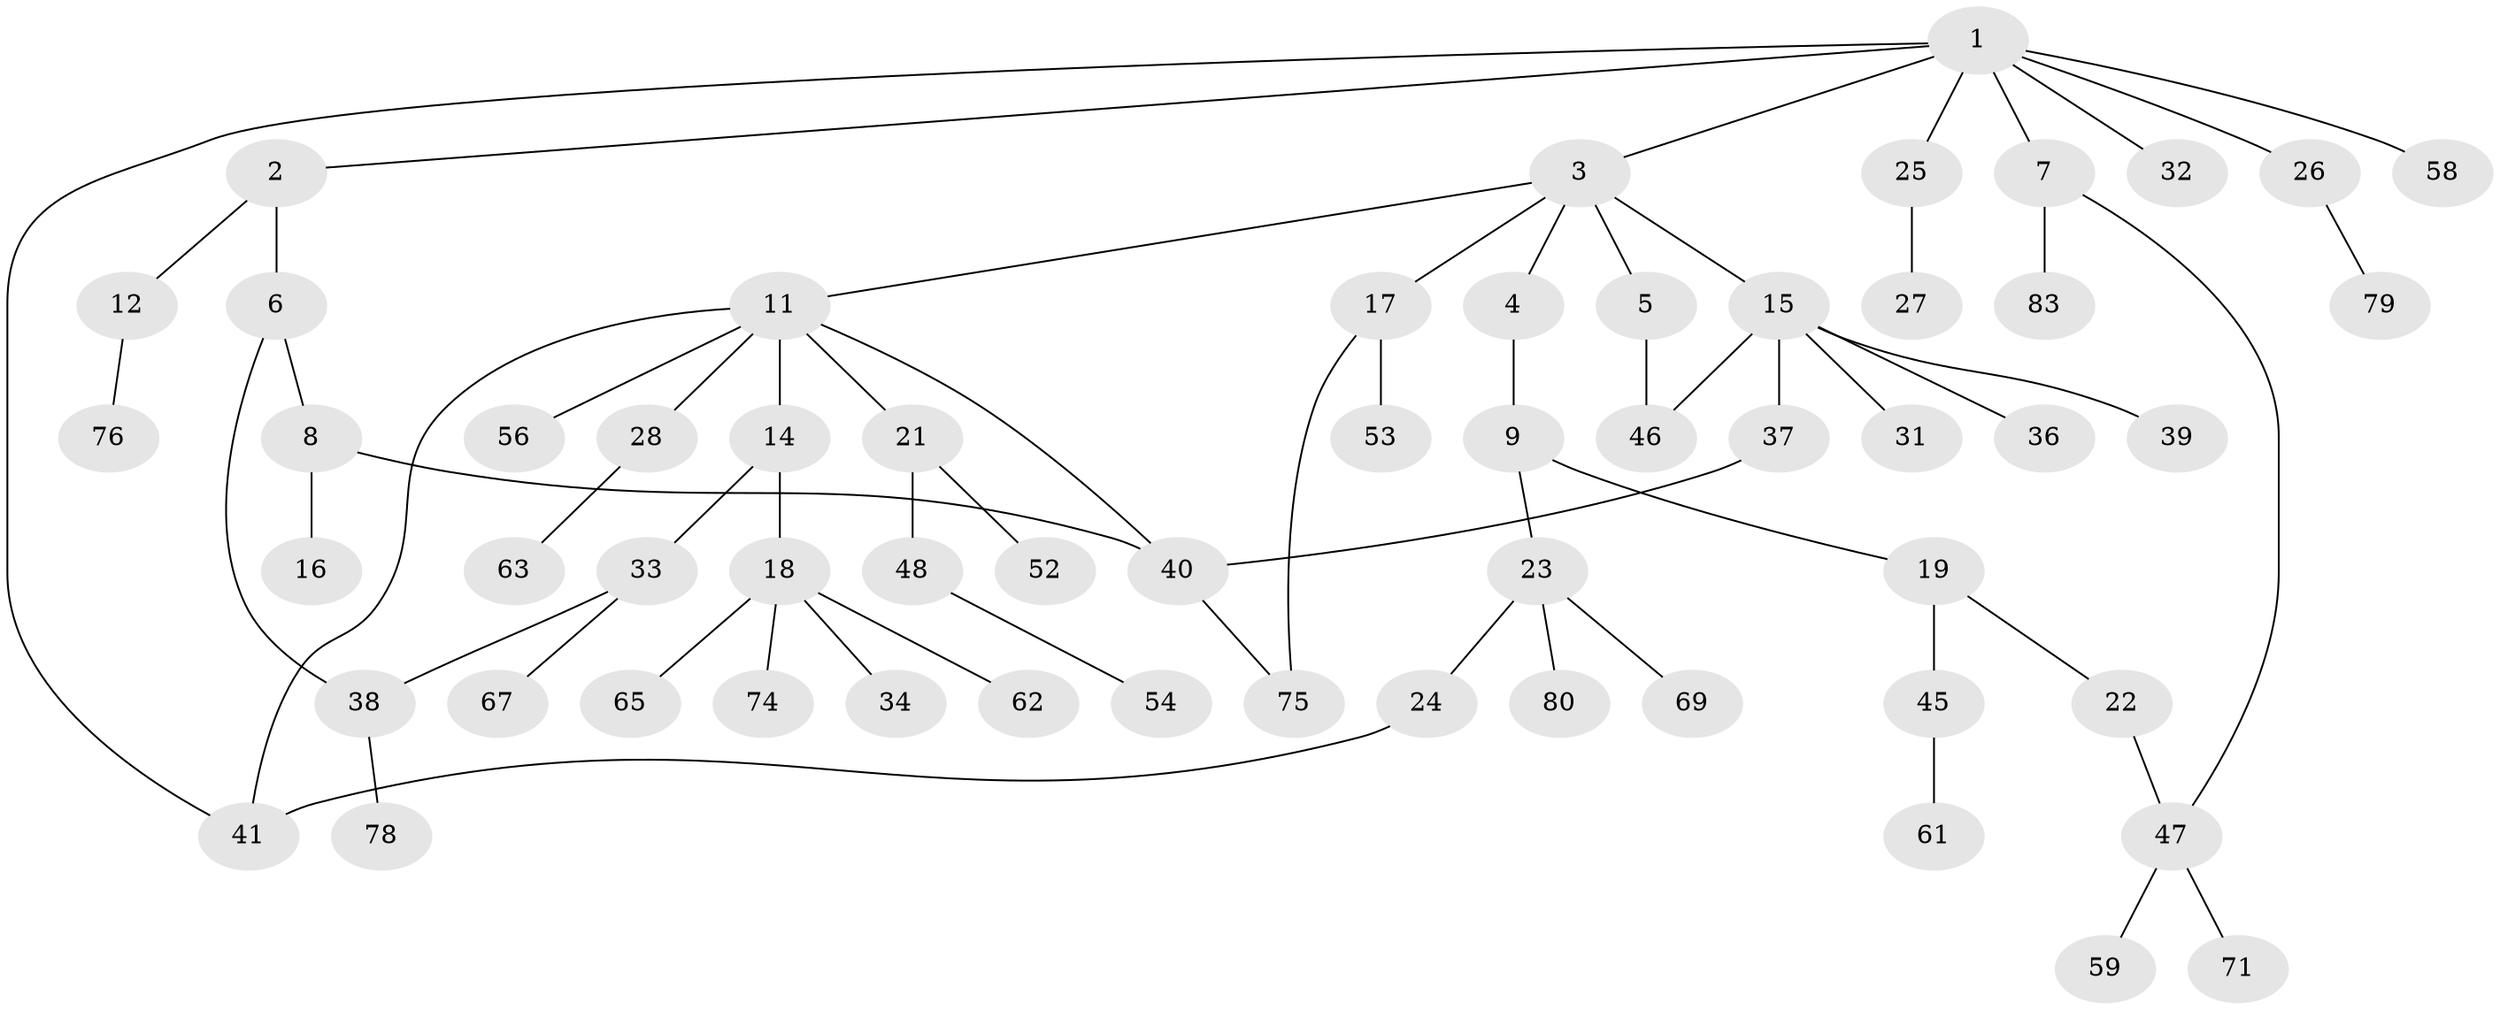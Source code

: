 // original degree distribution, {7: 0.011904761904761904, 4: 0.08333333333333333, 6: 0.023809523809523808, 2: 0.27380952380952384, 3: 0.20238095238095238, 5: 0.011904761904761904, 1: 0.39285714285714285}
// Generated by graph-tools (version 1.1) at 2025/10/02/27/25 16:10:53]
// undirected, 59 vertices, 66 edges
graph export_dot {
graph [start="1"]
  node [color=gray90,style=filled];
  1 [super="+20"];
  2 [super="+73"];
  3 [super="+10"];
  4;
  5;
  6;
  7 [super="+50"];
  8;
  9 [super="+29"];
  11 [super="+13"];
  12;
  14;
  15 [super="+30"];
  16 [super="+55"];
  17 [super="+49"];
  18 [super="+35"];
  19;
  21;
  22;
  23 [super="+84"];
  24 [super="+70"];
  25;
  26 [super="+68"];
  27 [super="+57"];
  28 [super="+42"];
  31;
  32;
  33 [super="+66"];
  34;
  36;
  37 [super="+44"];
  38;
  39;
  40 [super="+43"];
  41 [super="+51"];
  45 [super="+81"];
  46;
  47 [super="+64"];
  48 [super="+60"];
  52;
  53;
  54;
  56;
  58;
  59;
  61;
  62;
  63;
  65;
  67;
  69;
  71 [super="+72"];
  74 [super="+82"];
  75;
  76 [super="+77"];
  78;
  79;
  80;
  83;
  1 -- 2;
  1 -- 3;
  1 -- 7;
  1 -- 26;
  1 -- 58;
  1 -- 32;
  1 -- 25;
  1 -- 41;
  2 -- 6;
  2 -- 12;
  3 -- 4;
  3 -- 5;
  3 -- 11;
  3 -- 17;
  3 -- 15;
  4 -- 9;
  5 -- 46;
  6 -- 8;
  6 -- 38;
  7 -- 83;
  7 -- 47;
  8 -- 16;
  8 -- 40;
  9 -- 19;
  9 -- 23;
  11 -- 14;
  11 -- 21;
  11 -- 40;
  11 -- 41;
  11 -- 56;
  11 -- 28;
  12 -- 76;
  14 -- 18;
  14 -- 33;
  15 -- 37;
  15 -- 39;
  15 -- 36;
  15 -- 31;
  15 -- 46;
  17 -- 53;
  17 -- 75;
  18 -- 34;
  18 -- 74;
  18 -- 65;
  18 -- 62;
  19 -- 22;
  19 -- 45;
  21 -- 48;
  21 -- 52;
  22 -- 47;
  23 -- 24;
  23 -- 69;
  23 -- 80;
  24 -- 41;
  25 -- 27;
  26 -- 79;
  28 -- 63;
  33 -- 67;
  33 -- 38;
  37 -- 40;
  38 -- 78;
  40 -- 75;
  45 -- 61;
  47 -- 59;
  47 -- 71;
  48 -- 54;
}
